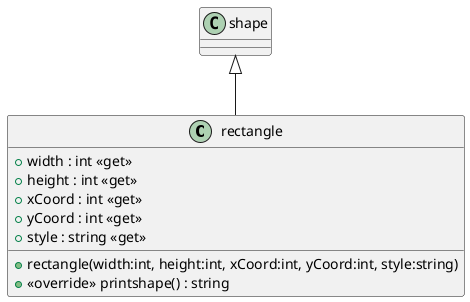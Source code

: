 @startuml
class rectangle {
    + width : int <<get>>
    + height : int <<get>>
    + xCoord : int <<get>>
    + yCoord : int <<get>>
    + style : string <<get>>
    + rectangle(width:int, height:int, xCoord:int, yCoord:int, style:string)
    + <<override>> printshape() : string
}
shape <|-- rectangle
@enduml
